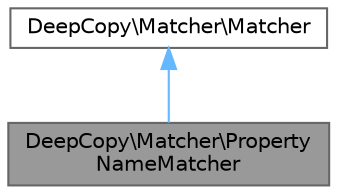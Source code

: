 digraph "DeepCopy\Matcher\PropertyNameMatcher"
{
 // LATEX_PDF_SIZE
  bgcolor="transparent";
  edge [fontname=Helvetica,fontsize=10,labelfontname=Helvetica,labelfontsize=10];
  node [fontname=Helvetica,fontsize=10,shape=box,height=0.2,width=0.4];
  Node1 [id="Node000001",label="DeepCopy\\Matcher\\Property\lNameMatcher",height=0.2,width=0.4,color="gray40", fillcolor="grey60", style="filled", fontcolor="black",tooltip=" "];
  Node2 -> Node1 [id="edge1_Node000001_Node000002",dir="back",color="steelblue1",style="solid",tooltip=" "];
  Node2 [id="Node000002",label="DeepCopy\\Matcher\\Matcher",height=0.2,width=0.4,color="gray40", fillcolor="white", style="filled",URL="$interfaceDeepCopy_1_1Matcher_1_1Matcher.html",tooltip=" "];
}
